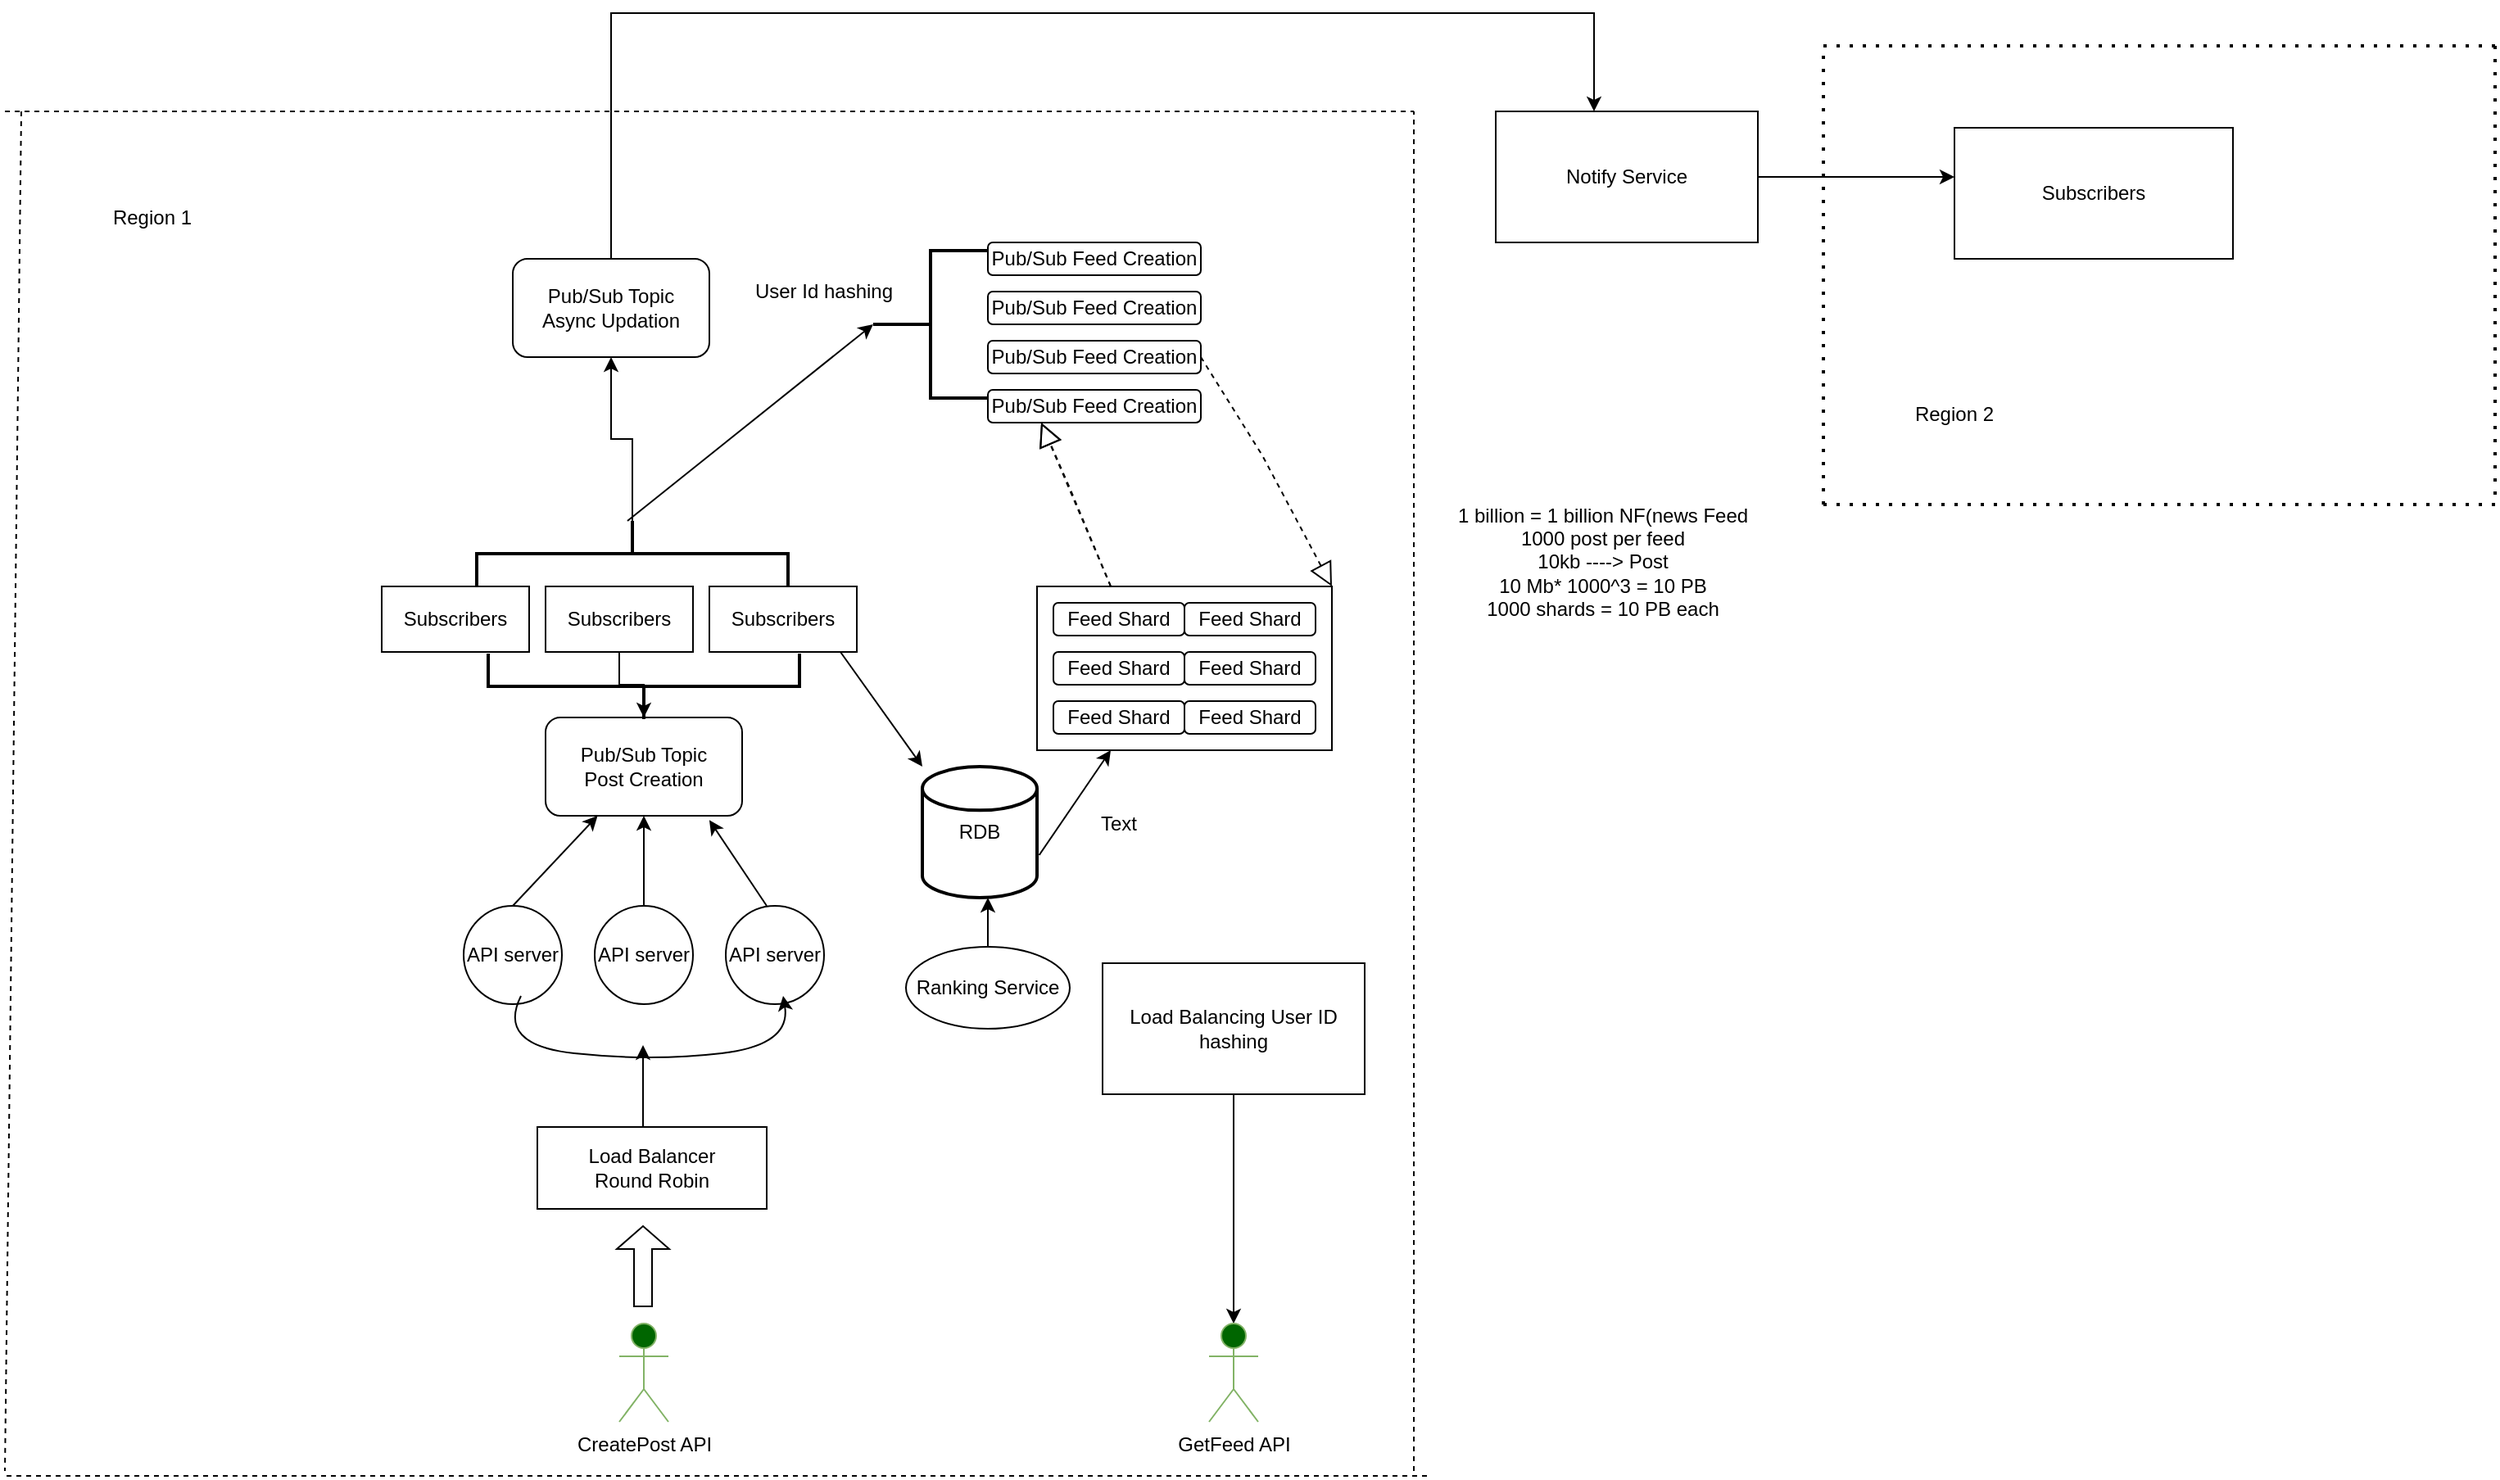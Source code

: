 <mxfile version="15.9.1" type="device"><diagram id="2IpNjardkYF0opSTcZYG" name="Page-1"><mxGraphModel dx="1182" dy="868" grid="1" gridSize="10" guides="1" tooltips="1" connect="1" arrows="1" fold="1" page="0" pageScale="1" pageWidth="850" pageHeight="1100" math="0" shadow="0"><root><mxCell id="0"/><mxCell id="1" parent="0"/><mxCell id="Up-ixRm22ccRH6hOJNQe-1" value="CreatePost API&lt;br&gt;" style="shape=umlActor;verticalLabelPosition=bottom;verticalAlign=top;html=1;outlineConnect=0;fillColor=#006600;strokeColor=#82b366;fontFamily=Helvetica;fontColor=default;" vertex="1" parent="1"><mxGeometry x="105" y="420" width="30" height="60" as="geometry"/></mxCell><mxCell id="Up-ixRm22ccRH6hOJNQe-4" value="Load Balancer&lt;br&gt;Round Robin&lt;br&gt;" style="rounded=0;whiteSpace=wrap;html=1;fontFamily=Helvetica;fontColor=none;fillColor=#FFFFFF;" vertex="1" parent="1"><mxGeometry x="55" y="300" width="140" height="50" as="geometry"/></mxCell><mxCell id="Up-ixRm22ccRH6hOJNQe-12" value="" style="shape=flexArrow;endArrow=classic;html=1;rounded=0;fontFamily=Helvetica;fontColor=default;width=11;endSize=4.33;" edge="1" parent="1"><mxGeometry width="50" height="50" relative="1" as="geometry"><mxPoint x="119.5" y="410" as="sourcePoint"/><mxPoint x="119.5" y="360" as="targetPoint"/></mxGeometry></mxCell><mxCell id="Up-ixRm22ccRH6hOJNQe-13" value="&lt;span&gt;API server&lt;/span&gt;" style="ellipse;whiteSpace=wrap;html=1;aspect=fixed;fontFamily=Helvetica;fontColor=default;fillColor=#FFFFFF;" vertex="1" parent="1"><mxGeometry x="10" y="165" width="60" height="60" as="geometry"/></mxCell><mxCell id="Up-ixRm22ccRH6hOJNQe-32" value="" style="edgeStyle=orthogonalEdgeStyle;rounded=0;orthogonalLoop=1;jettySize=auto;html=1;fontFamily=Helvetica;fontColor=default;" edge="1" parent="1" source="Up-ixRm22ccRH6hOJNQe-14" target="Up-ixRm22ccRH6hOJNQe-30"><mxGeometry relative="1" as="geometry"/></mxCell><mxCell id="Up-ixRm22ccRH6hOJNQe-14" value="&lt;span&gt;API server&lt;/span&gt;" style="ellipse;whiteSpace=wrap;html=1;aspect=fixed;fontFamily=Helvetica;fontColor=default;fillColor=#FFFFFF;" vertex="1" parent="1"><mxGeometry x="90" y="165" width="60" height="60" as="geometry"/></mxCell><mxCell id="Up-ixRm22ccRH6hOJNQe-15" value="&lt;span&gt;API server&lt;/span&gt;" style="ellipse;whiteSpace=wrap;html=1;aspect=fixed;fontFamily=Helvetica;fontColor=default;fillColor=#FFFFFF;" vertex="1" parent="1"><mxGeometry x="170" y="165" width="60" height="60" as="geometry"/></mxCell><mxCell id="Up-ixRm22ccRH6hOJNQe-23" value="" style="endArrow=classic;html=1;rounded=0;fontFamily=Helvetica;fontColor=default;" edge="1" parent="1"><mxGeometry width="50" height="50" relative="1" as="geometry"><mxPoint x="119.5" y="300" as="sourcePoint"/><mxPoint x="119.5" y="250" as="targetPoint"/></mxGeometry></mxCell><mxCell id="Up-ixRm22ccRH6hOJNQe-29" value="" style="curved=1;endArrow=classic;html=1;rounded=0;fontFamily=Helvetica;fontColor=default;" edge="1" parent="1"><mxGeometry width="50" height="50" relative="1" as="geometry"><mxPoint x="45" y="220" as="sourcePoint"/><mxPoint x="205" y="220" as="targetPoint"/><Array as="points"><mxPoint x="30" y="250"/><mxPoint x="125" y="260"/><mxPoint x="210" y="250"/></Array></mxGeometry></mxCell><mxCell id="Up-ixRm22ccRH6hOJNQe-30" value="Pub/Sub Topic&lt;br&gt;Post Creation" style="rounded=1;whiteSpace=wrap;html=1;fontFamily=Helvetica;fontColor=default;fillColor=#FFFFFF;" vertex="1" parent="1"><mxGeometry x="60" y="50" width="120" height="60" as="geometry"/></mxCell><mxCell id="Up-ixRm22ccRH6hOJNQe-31" value="" style="endArrow=classic;html=1;rounded=0;fontFamily=Helvetica;fontColor=default;" edge="1" parent="1" target="Up-ixRm22ccRH6hOJNQe-30"><mxGeometry width="50" height="50" relative="1" as="geometry"><mxPoint x="40" y="165" as="sourcePoint"/><mxPoint x="90" y="115" as="targetPoint"/></mxGeometry></mxCell><mxCell id="Up-ixRm22ccRH6hOJNQe-34" value="" style="endArrow=classic;html=1;rounded=0;fontFamily=Helvetica;fontColor=default;entryX=0.833;entryY=1.044;entryDx=0;entryDy=0;entryPerimeter=0;" edge="1" parent="1" target="Up-ixRm22ccRH6hOJNQe-30"><mxGeometry width="50" height="50" relative="1" as="geometry"><mxPoint x="195" y="165" as="sourcePoint"/><mxPoint x="155" y="125" as="targetPoint"/></mxGeometry></mxCell><mxCell id="Up-ixRm22ccRH6hOJNQe-35" value="Subscribers" style="rounded=0;whiteSpace=wrap;html=1;fontFamily=Helvetica;fontColor=default;fillColor=#FFFFFF;" vertex="1" parent="1"><mxGeometry x="-40" y="-30" width="90" height="40" as="geometry"/></mxCell><mxCell id="Up-ixRm22ccRH6hOJNQe-41" value="" style="edgeStyle=orthogonalEdgeStyle;rounded=0;orthogonalLoop=1;jettySize=auto;html=1;fontFamily=Helvetica;fontColor=default;" edge="1" parent="1" source="Up-ixRm22ccRH6hOJNQe-36" target="Up-ixRm22ccRH6hOJNQe-30"><mxGeometry relative="1" as="geometry"/></mxCell><mxCell id="Up-ixRm22ccRH6hOJNQe-36" value="Subscribers" style="rounded=0;whiteSpace=wrap;html=1;fontFamily=Helvetica;fontColor=default;fillColor=#FFFFFF;" vertex="1" parent="1"><mxGeometry x="60" y="-30" width="90" height="40" as="geometry"/></mxCell><mxCell id="Up-ixRm22ccRH6hOJNQe-37" value="Subscribers" style="rounded=0;whiteSpace=wrap;html=1;fontFamily=Helvetica;fontColor=default;fillColor=#FFFFFF;" vertex="1" parent="1"><mxGeometry x="160" y="-30" width="90" height="40" as="geometry"/></mxCell><mxCell id="Up-ixRm22ccRH6hOJNQe-39" value="" style="strokeWidth=2;html=1;shape=mxgraph.flowchart.annotation_2;align=left;labelPosition=right;pointerEvents=1;fontFamily=Helvetica;fontColor=default;fillColor=#FFFFFF;rotation=-90;" vertex="1" parent="1"><mxGeometry x="100" y="-64" width="40" height="190" as="geometry"/></mxCell><mxCell id="Up-ixRm22ccRH6hOJNQe-42" value="RDB" style="strokeWidth=2;html=1;shape=mxgraph.flowchart.database;whiteSpace=wrap;fontFamily=Helvetica;fontColor=default;fillColor=#FFFFFF;" vertex="1" parent="1"><mxGeometry x="290" y="80" width="70" height="80" as="geometry"/></mxCell><mxCell id="Up-ixRm22ccRH6hOJNQe-43" value="" style="endArrow=classic;html=1;rounded=0;fontFamily=Helvetica;fontColor=default;" edge="1" parent="1"><mxGeometry width="50" height="50" relative="1" as="geometry"><mxPoint x="240" y="10" as="sourcePoint"/><mxPoint x="290" y="80" as="targetPoint"/></mxGeometry></mxCell><mxCell id="Up-ixRm22ccRH6hOJNQe-46" value="" style="edgeStyle=orthogonalEdgeStyle;rounded=0;orthogonalLoop=1;jettySize=auto;html=1;fontFamily=Helvetica;fontColor=default;" edge="1" parent="1" source="Up-ixRm22ccRH6hOJNQe-45" target="Up-ixRm22ccRH6hOJNQe-42"><mxGeometry relative="1" as="geometry"><Array as="points"><mxPoint x="325" y="190"/><mxPoint x="325" y="190"/></Array></mxGeometry></mxCell><mxCell id="Up-ixRm22ccRH6hOJNQe-45" value="Ranking Service" style="ellipse;whiteSpace=wrap;html=1;fontFamily=Helvetica;fontColor=default;fillColor=#FFFFFF;" vertex="1" parent="1"><mxGeometry x="280" y="190" width="100" height="50" as="geometry"/></mxCell><mxCell id="Up-ixRm22ccRH6hOJNQe-48" value="" style="rounded=0;whiteSpace=wrap;html=1;fontFamily=Helvetica;fontColor=default;fillColor=#FFFFFF;" vertex="1" parent="1"><mxGeometry x="360" y="-30" width="180" height="100" as="geometry"/></mxCell><mxCell id="Up-ixRm22ccRH6hOJNQe-49" value="Feed Shard" style="rounded=1;whiteSpace=wrap;html=1;fontFamily=Helvetica;fontColor=default;fillColor=#FFFFFF;" vertex="1" parent="1"><mxGeometry x="370" y="-20" width="80" height="20" as="geometry"/></mxCell><mxCell id="Up-ixRm22ccRH6hOJNQe-50" value="Feed Shard" style="rounded=1;whiteSpace=wrap;html=1;fontFamily=Helvetica;fontColor=default;fillColor=#FFFFFF;" vertex="1" parent="1"><mxGeometry x="370" y="10" width="80" height="20" as="geometry"/></mxCell><mxCell id="Up-ixRm22ccRH6hOJNQe-51" value="Feed Shard" style="rounded=1;whiteSpace=wrap;html=1;fontFamily=Helvetica;fontColor=default;fillColor=#FFFFFF;" vertex="1" parent="1"><mxGeometry x="370" y="40" width="80" height="20" as="geometry"/></mxCell><mxCell id="Up-ixRm22ccRH6hOJNQe-52" value="Feed Shard" style="rounded=1;whiteSpace=wrap;html=1;fontFamily=Helvetica;fontColor=default;fillColor=#FFFFFF;" vertex="1" parent="1"><mxGeometry x="450" y="10" width="80" height="20" as="geometry"/></mxCell><mxCell id="Up-ixRm22ccRH6hOJNQe-53" value="Feed Shard" style="rounded=1;whiteSpace=wrap;html=1;fontFamily=Helvetica;fontColor=default;fillColor=#FFFFFF;" vertex="1" parent="1"><mxGeometry x="450" y="40" width="80" height="20" as="geometry"/></mxCell><mxCell id="Up-ixRm22ccRH6hOJNQe-54" value="Feed Shard" style="rounded=1;whiteSpace=wrap;html=1;fontFamily=Helvetica;fontColor=default;fillColor=#FFFFFF;" vertex="1" parent="1"><mxGeometry x="450" y="-20" width="80" height="20" as="geometry"/></mxCell><mxCell id="Up-ixRm22ccRH6hOJNQe-55" value="" style="endArrow=classic;html=1;rounded=0;fontFamily=Helvetica;fontColor=default;entryX=0.25;entryY=1;entryDx=0;entryDy=0;exitX=1.019;exitY=0.675;exitDx=0;exitDy=0;exitPerimeter=0;" edge="1" parent="1" source="Up-ixRm22ccRH6hOJNQe-42" target="Up-ixRm22ccRH6hOJNQe-48"><mxGeometry width="50" height="50" relative="1" as="geometry"><mxPoint x="320" y="150" as="sourcePoint"/><mxPoint x="330" y="20" as="targetPoint"/></mxGeometry></mxCell><mxCell id="Up-ixRm22ccRH6hOJNQe-92" value="" style="edgeStyle=orthogonalEdgeStyle;rounded=0;orthogonalLoop=1;jettySize=auto;html=1;fontFamily=Helvetica;fontColor=default;" edge="1" parent="1" source="Up-ixRm22ccRH6hOJNQe-57" target="Up-ixRm22ccRH6hOJNQe-90"><mxGeometry relative="1" as="geometry"/></mxCell><mxCell id="Up-ixRm22ccRH6hOJNQe-57" value="" style="strokeWidth=2;html=1;shape=mxgraph.flowchart.annotation_2;align=left;labelPosition=right;pointerEvents=1;fontFamily=Helvetica;fontColor=default;fillColor=#FFFFFF;rotation=90;" vertex="1" parent="1"><mxGeometry x="93" y="-145" width="40" height="190" as="geometry"/></mxCell><mxCell id="Up-ixRm22ccRH6hOJNQe-58" value="" style="strokeWidth=2;html=1;shape=mxgraph.flowchart.annotation_2;align=left;labelPosition=right;pointerEvents=1;fontFamily=Helvetica;fontColor=default;fillColor=#FFFFFF;rotation=0;" vertex="1" parent="1"><mxGeometry x="260" y="-235" width="70" height="90" as="geometry"/></mxCell><mxCell id="Up-ixRm22ccRH6hOJNQe-59" value="" style="endArrow=classic;html=1;rounded=0;fontFamily=Helvetica;fontColor=default;entryX=0;entryY=0.5;entryDx=0;entryDy=0;entryPerimeter=0;" edge="1" parent="1" target="Up-ixRm22ccRH6hOJNQe-58"><mxGeometry width="50" height="50" relative="1" as="geometry"><mxPoint x="110" y="-70" as="sourcePoint"/><mxPoint x="160" y="-120" as="targetPoint"/></mxGeometry></mxCell><mxCell id="Up-ixRm22ccRH6hOJNQe-60" value="Pub/Sub Feed Creation" style="rounded=1;whiteSpace=wrap;html=1;fontFamily=Helvetica;fontColor=default;fillColor=#FFFFFF;" vertex="1" parent="1"><mxGeometry x="330" y="-240" width="130" height="20" as="geometry"/></mxCell><mxCell id="Up-ixRm22ccRH6hOJNQe-61" value="Pub/Sub Feed Creation" style="rounded=1;whiteSpace=wrap;html=1;fontFamily=Helvetica;fontColor=default;fillColor=#FFFFFF;" vertex="1" parent="1"><mxGeometry x="330" y="-210" width="130" height="20" as="geometry"/></mxCell><mxCell id="Up-ixRm22ccRH6hOJNQe-62" value="Pub/Sub Feed Creation" style="rounded=1;whiteSpace=wrap;html=1;fontFamily=Helvetica;fontColor=default;fillColor=#FFFFFF;" vertex="1" parent="1"><mxGeometry x="330" y="-180" width="130" height="20" as="geometry"/></mxCell><mxCell id="Up-ixRm22ccRH6hOJNQe-63" value="Pub/Sub Feed Creation" style="rounded=1;whiteSpace=wrap;html=1;fontFamily=Helvetica;fontColor=default;fillColor=#FFFFFF;" vertex="1" parent="1"><mxGeometry x="330" y="-150" width="130" height="20" as="geometry"/></mxCell><mxCell id="Up-ixRm22ccRH6hOJNQe-64" value="" style="endArrow=block;dashed=1;endFill=0;endSize=12;html=1;rounded=0;fontFamily=Helvetica;fontColor=default;exitX=0.25;exitY=0;exitDx=0;exitDy=0;entryX=0.25;entryY=1;entryDx=0;entryDy=0;" edge="1" parent="1" source="Up-ixRm22ccRH6hOJNQe-48" target="Up-ixRm22ccRH6hOJNQe-63"><mxGeometry width="160" relative="1" as="geometry"><mxPoint x="270" y="-50" as="sourcePoint"/><mxPoint x="360" y="-120" as="targetPoint"/></mxGeometry></mxCell><mxCell id="Up-ixRm22ccRH6hOJNQe-66" value="" style="endArrow=block;dashed=1;endFill=0;endSize=12;html=1;rounded=0;fontFamily=Helvetica;fontColor=default;exitX=0.25;exitY=0;exitDx=0;exitDy=0;entryX=0.25;entryY=1;entryDx=0;entryDy=0;" edge="1" parent="1" source="Up-ixRm22ccRH6hOJNQe-48" target="Up-ixRm22ccRH6hOJNQe-63"><mxGeometry width="160" relative="1" as="geometry"><mxPoint x="405" y="-30" as="sourcePoint"/><mxPoint x="362.5" y="-130" as="targetPoint"/><Array as="points"><mxPoint x="380" y="-90"/></Array></mxGeometry></mxCell><mxCell id="Up-ixRm22ccRH6hOJNQe-68" value="" style="endArrow=block;dashed=1;endFill=0;endSize=12;html=1;rounded=0;fontFamily=Helvetica;fontColor=default;exitX=1;exitY=0.5;exitDx=0;exitDy=0;entryX=1;entryY=0;entryDx=0;entryDy=0;" edge="1" parent="1" source="Up-ixRm22ccRH6hOJNQe-62" target="Up-ixRm22ccRH6hOJNQe-48"><mxGeometry width="160" relative="1" as="geometry"><mxPoint x="522.5" y="-50" as="sourcePoint"/><mxPoint x="540" y="-40" as="targetPoint"/><Array as="points"><mxPoint x="497.5" y="-110"/></Array></mxGeometry></mxCell><mxCell id="Up-ixRm22ccRH6hOJNQe-71" value="" style="endArrow=none;dashed=1;html=1;rounded=0;fontFamily=Helvetica;fontColor=default;" edge="1" parent="1"><mxGeometry width="50" height="50" relative="1" as="geometry"><mxPoint x="590" y="510" as="sourcePoint"/><mxPoint x="590" y="-320" as="targetPoint"/></mxGeometry></mxCell><mxCell id="Up-ixRm22ccRH6hOJNQe-72" value="" style="endArrow=none;dashed=1;html=1;rounded=0;fontFamily=Helvetica;fontColor=default;" edge="1" parent="1"><mxGeometry width="50" height="50" relative="1" as="geometry"><mxPoint x="598" y="513" as="sourcePoint"/><mxPoint x="-272" y="513" as="targetPoint"/></mxGeometry></mxCell><mxCell id="Up-ixRm22ccRH6hOJNQe-73" value="" style="endArrow=none;dashed=1;html=1;rounded=0;fontFamily=Helvetica;fontColor=default;" edge="1" parent="1"><mxGeometry width="50" height="50" relative="1" as="geometry"><mxPoint x="-260" y="-320" as="sourcePoint"/><mxPoint x="-270" y="510" as="targetPoint"/></mxGeometry></mxCell><mxCell id="Up-ixRm22ccRH6hOJNQe-74" value="" style="endArrow=none;dashed=1;html=1;rounded=0;fontFamily=Helvetica;fontColor=default;" edge="1" parent="1"><mxGeometry width="50" height="50" relative="1" as="geometry"><mxPoint x="-270" y="-320" as="sourcePoint"/><mxPoint x="590" y="-320" as="targetPoint"/></mxGeometry></mxCell><mxCell id="Up-ixRm22ccRH6hOJNQe-75" value="Text" style="text;html=1;strokeColor=none;fillColor=none;align=center;verticalAlign=middle;whiteSpace=wrap;rounded=0;glass=0;fontFamily=Helvetica;fontColor=default;opacity=0;" vertex="1" parent="1"><mxGeometry x="380" y="100" width="60" height="30" as="geometry"/></mxCell><mxCell id="Up-ixRm22ccRH6hOJNQe-76" value="Region 1" style="text;html=1;strokeColor=none;fillColor=none;align=center;verticalAlign=middle;whiteSpace=wrap;rounded=0;glass=0;fontFamily=Helvetica;fontColor=default;opacity=0;" vertex="1" parent="1"><mxGeometry x="-210" y="-270" width="60" height="30" as="geometry"/></mxCell><mxCell id="Up-ixRm22ccRH6hOJNQe-89" value="" style="edgeStyle=orthogonalEdgeStyle;rounded=0;orthogonalLoop=1;jettySize=auto;html=1;fontFamily=Helvetica;fontColor=default;" edge="1" parent="1" source="Up-ixRm22ccRH6hOJNQe-78"><mxGeometry relative="1" as="geometry"><mxPoint x="920" y="-280" as="targetPoint"/></mxGeometry></mxCell><mxCell id="Up-ixRm22ccRH6hOJNQe-78" value="Notify Service" style="rounded=0;whiteSpace=wrap;html=1;fontFamily=Helvetica;fontColor=default;fillColor=#FFFFFF;" vertex="1" parent="1"><mxGeometry x="640" y="-320" width="160" height="80" as="geometry"/></mxCell><mxCell id="Up-ixRm22ccRH6hOJNQe-82" value="" style="endArrow=none;dashed=1;html=1;dashPattern=1 3;strokeWidth=2;rounded=0;fontFamily=Helvetica;fontColor=default;" edge="1" parent="1"><mxGeometry width="50" height="50" relative="1" as="geometry"><mxPoint x="840" y="-80" as="sourcePoint"/><mxPoint x="840" y="-360" as="targetPoint"/></mxGeometry></mxCell><mxCell id="Up-ixRm22ccRH6hOJNQe-83" value="" style="endArrow=none;dashed=1;html=1;dashPattern=1 3;strokeWidth=2;rounded=0;fontFamily=Helvetica;fontColor=default;" edge="1" parent="1"><mxGeometry width="50" height="50" relative="1" as="geometry"><mxPoint x="840" y="-80" as="sourcePoint"/><mxPoint x="1250" y="-80" as="targetPoint"/></mxGeometry></mxCell><mxCell id="Up-ixRm22ccRH6hOJNQe-84" value="" style="endArrow=none;dashed=1;html=1;dashPattern=1 3;strokeWidth=2;rounded=0;fontFamily=Helvetica;fontColor=default;" edge="1" parent="1"><mxGeometry width="50" height="50" relative="1" as="geometry"><mxPoint x="1250" y="-360" as="sourcePoint"/><mxPoint x="1250" y="-80" as="targetPoint"/></mxGeometry></mxCell><mxCell id="Up-ixRm22ccRH6hOJNQe-85" value="" style="endArrow=none;dashed=1;html=1;dashPattern=1 3;strokeWidth=2;rounded=0;fontFamily=Helvetica;fontColor=default;" edge="1" parent="1"><mxGeometry width="50" height="50" relative="1" as="geometry"><mxPoint x="1250" y="-360" as="sourcePoint"/><mxPoint x="840" y="-360" as="targetPoint"/></mxGeometry></mxCell><mxCell id="Up-ixRm22ccRH6hOJNQe-86" value="Region 2" style="text;html=1;strokeColor=none;fillColor=none;align=center;verticalAlign=middle;whiteSpace=wrap;rounded=0;glass=0;fontFamily=Helvetica;fontColor=default;opacity=0;" vertex="1" parent="1"><mxGeometry x="890" y="-150" width="60" height="30" as="geometry"/></mxCell><mxCell id="Up-ixRm22ccRH6hOJNQe-87" value="Subscribers" style="rounded=0;whiteSpace=wrap;html=1;fontFamily=Helvetica;fontColor=default;fillColor=#FFFFFF;" vertex="1" parent="1"><mxGeometry x="920" y="-310" width="170" height="80" as="geometry"/></mxCell><mxCell id="Up-ixRm22ccRH6hOJNQe-94" value="" style="edgeStyle=orthogonalEdgeStyle;rounded=0;orthogonalLoop=1;jettySize=auto;html=1;fontFamily=Helvetica;fontColor=default;" edge="1" parent="1" source="Up-ixRm22ccRH6hOJNQe-90"><mxGeometry relative="1" as="geometry"><mxPoint x="700" y="-320" as="targetPoint"/><Array as="points"><mxPoint x="100" y="-380"/><mxPoint x="700" y="-380"/></Array></mxGeometry></mxCell><mxCell id="Up-ixRm22ccRH6hOJNQe-90" value="Pub/Sub Topic&lt;br&gt;Async Updation" style="rounded=1;whiteSpace=wrap;html=1;fontFamily=Helvetica;fontColor=default;fillColor=#FFFFFF;" vertex="1" parent="1"><mxGeometry x="40" y="-230" width="120" height="60" as="geometry"/></mxCell><mxCell id="Up-ixRm22ccRH6hOJNQe-98" value="" style="edgeStyle=orthogonalEdgeStyle;rounded=0;orthogonalLoop=1;jettySize=auto;html=1;fontFamily=Helvetica;fontColor=default;" edge="1" parent="1" source="Up-ixRm22ccRH6hOJNQe-95"><mxGeometry relative="1" as="geometry"><mxPoint x="480" y="420" as="targetPoint"/></mxGeometry></mxCell><mxCell id="Up-ixRm22ccRH6hOJNQe-95" value="Load Balancing User ID hashing" style="rounded=0;whiteSpace=wrap;html=1;fontFamily=Helvetica;fontColor=default;fillColor=#FFFFFF;" vertex="1" parent="1"><mxGeometry x="400" y="200" width="160" height="80" as="geometry"/></mxCell><mxCell id="Up-ixRm22ccRH6hOJNQe-96" value="GetFeed API&lt;br&gt;" style="shape=umlActor;verticalLabelPosition=bottom;verticalAlign=top;html=1;outlineConnect=0;fillColor=#006600;strokeColor=#82b366;fontFamily=Helvetica;fontColor=default;" vertex="1" parent="1"><mxGeometry x="465" y="420" width="30" height="60" as="geometry"/></mxCell><mxCell id="Up-ixRm22ccRH6hOJNQe-99" value="User Id hashing" style="text;html=1;strokeColor=none;fillColor=none;align=center;verticalAlign=middle;whiteSpace=wrap;rounded=0;glass=0;fontFamily=Helvetica;fontColor=default;opacity=0;" vertex="1" parent="1"><mxGeometry x="180" y="-230" width="100" height="40" as="geometry"/></mxCell><mxCell id="Up-ixRm22ccRH6hOJNQe-100" value="1 billion = 1 billion NF(news Feed&lt;br&gt;1000 post per feed&lt;br&gt;10kb ----&amp;gt; Post&lt;br&gt;10 Mb* 1000^3 = 10 PB&lt;br&gt;1000 shards = 10 PB each" style="text;html=1;resizable=0;autosize=1;align=center;verticalAlign=middle;points=[];fillColor=none;strokeColor=none;rounded=0;glass=0;fontFamily=Helvetica;fontColor=default;opacity=0;" vertex="1" parent="1"><mxGeometry x="610" y="-85" width="190" height="80" as="geometry"/></mxCell></root></mxGraphModel></diagram></mxfile>